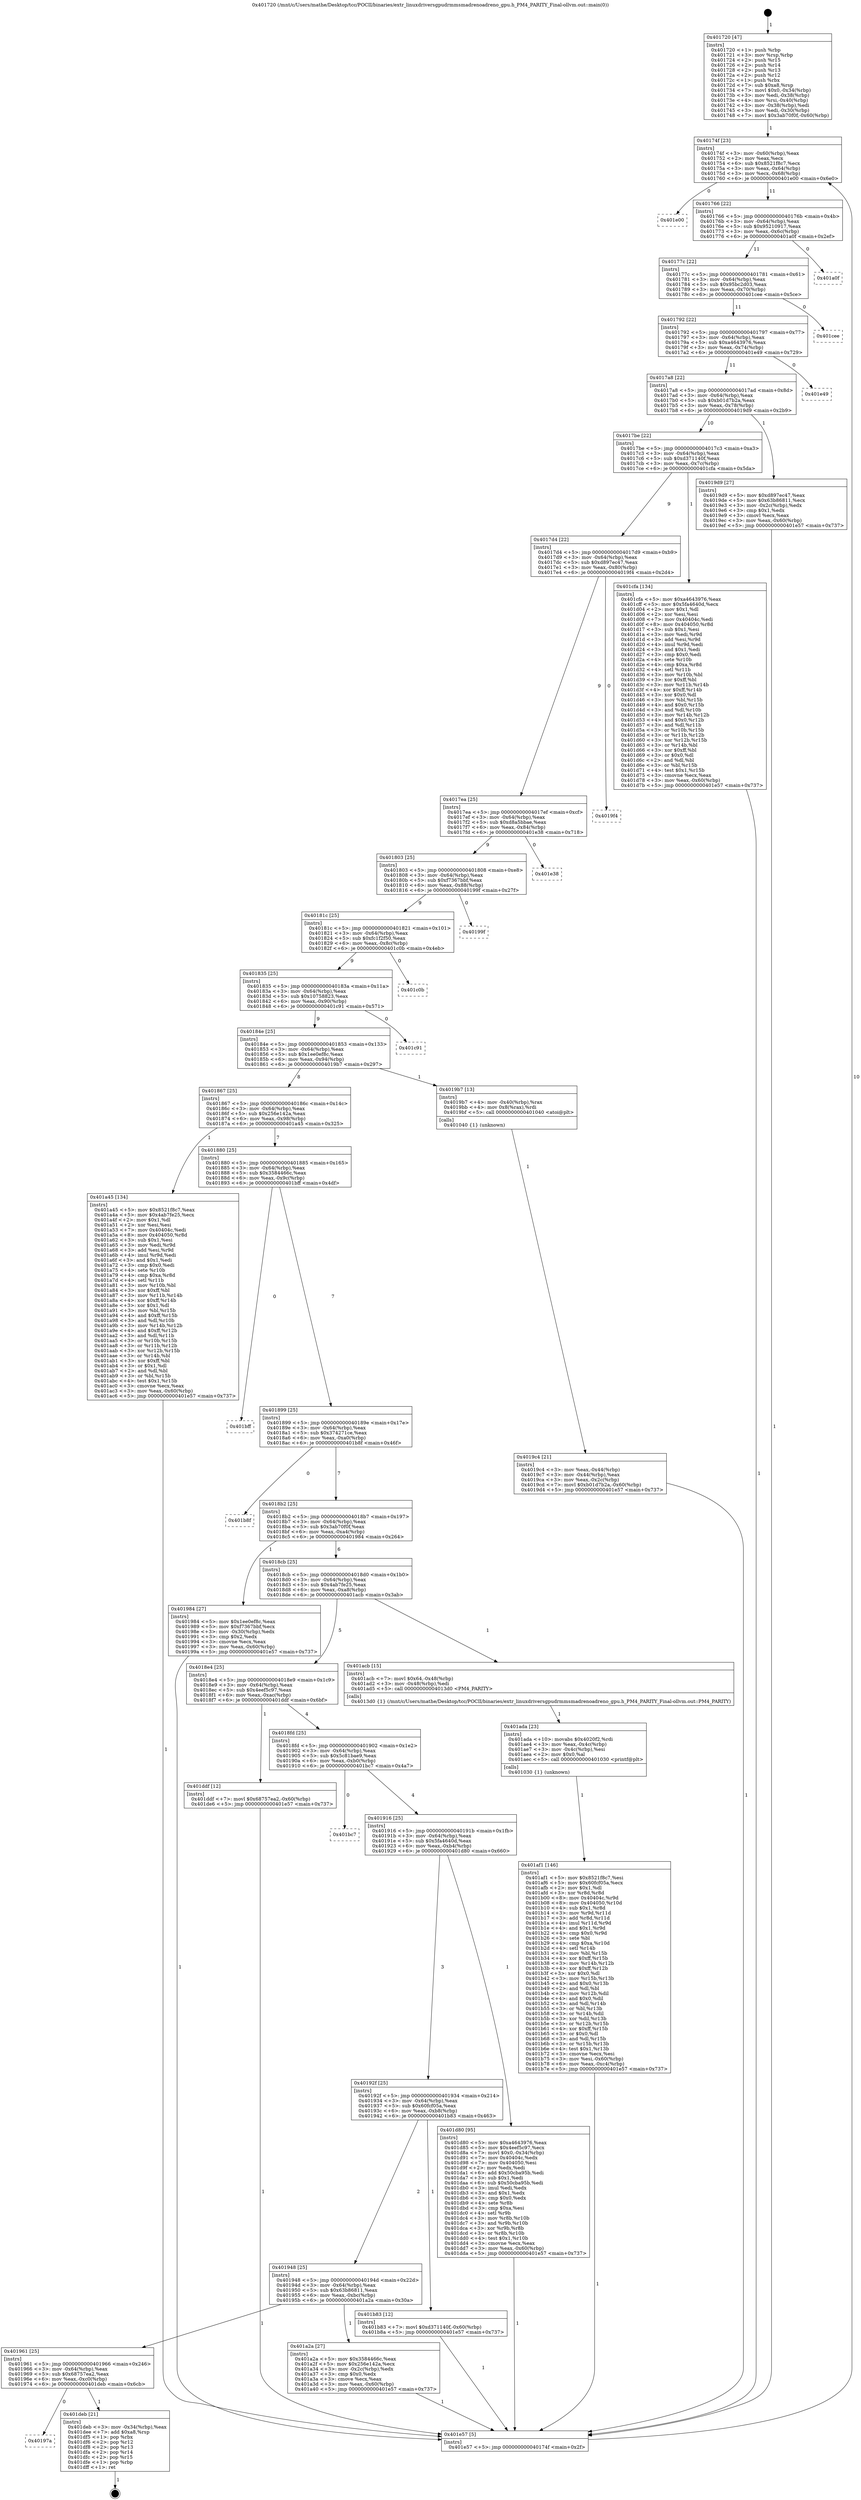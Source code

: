 digraph "0x401720" {
  label = "0x401720 (/mnt/c/Users/mathe/Desktop/tcc/POCII/binaries/extr_linuxdriversgpudrmmsmadrenoadreno_gpu.h_PM4_PARITY_Final-ollvm.out::main(0))"
  labelloc = "t"
  node[shape=record]

  Entry [label="",width=0.3,height=0.3,shape=circle,fillcolor=black,style=filled]
  "0x40174f" [label="{
     0x40174f [23]\l
     | [instrs]\l
     &nbsp;&nbsp;0x40174f \<+3\>: mov -0x60(%rbp),%eax\l
     &nbsp;&nbsp;0x401752 \<+2\>: mov %eax,%ecx\l
     &nbsp;&nbsp;0x401754 \<+6\>: sub $0x8521f8c7,%ecx\l
     &nbsp;&nbsp;0x40175a \<+3\>: mov %eax,-0x64(%rbp)\l
     &nbsp;&nbsp;0x40175d \<+3\>: mov %ecx,-0x68(%rbp)\l
     &nbsp;&nbsp;0x401760 \<+6\>: je 0000000000401e00 \<main+0x6e0\>\l
  }"]
  "0x401e00" [label="{
     0x401e00\l
  }", style=dashed]
  "0x401766" [label="{
     0x401766 [22]\l
     | [instrs]\l
     &nbsp;&nbsp;0x401766 \<+5\>: jmp 000000000040176b \<main+0x4b\>\l
     &nbsp;&nbsp;0x40176b \<+3\>: mov -0x64(%rbp),%eax\l
     &nbsp;&nbsp;0x40176e \<+5\>: sub $0x95210917,%eax\l
     &nbsp;&nbsp;0x401773 \<+3\>: mov %eax,-0x6c(%rbp)\l
     &nbsp;&nbsp;0x401776 \<+6\>: je 0000000000401a0f \<main+0x2ef\>\l
  }"]
  Exit [label="",width=0.3,height=0.3,shape=circle,fillcolor=black,style=filled,peripheries=2]
  "0x401a0f" [label="{
     0x401a0f\l
  }", style=dashed]
  "0x40177c" [label="{
     0x40177c [22]\l
     | [instrs]\l
     &nbsp;&nbsp;0x40177c \<+5\>: jmp 0000000000401781 \<main+0x61\>\l
     &nbsp;&nbsp;0x401781 \<+3\>: mov -0x64(%rbp),%eax\l
     &nbsp;&nbsp;0x401784 \<+5\>: sub $0x95bc2d03,%eax\l
     &nbsp;&nbsp;0x401789 \<+3\>: mov %eax,-0x70(%rbp)\l
     &nbsp;&nbsp;0x40178c \<+6\>: je 0000000000401cee \<main+0x5ce\>\l
  }"]
  "0x40197a" [label="{
     0x40197a\l
  }", style=dashed]
  "0x401cee" [label="{
     0x401cee\l
  }", style=dashed]
  "0x401792" [label="{
     0x401792 [22]\l
     | [instrs]\l
     &nbsp;&nbsp;0x401792 \<+5\>: jmp 0000000000401797 \<main+0x77\>\l
     &nbsp;&nbsp;0x401797 \<+3\>: mov -0x64(%rbp),%eax\l
     &nbsp;&nbsp;0x40179a \<+5\>: sub $0xa4643976,%eax\l
     &nbsp;&nbsp;0x40179f \<+3\>: mov %eax,-0x74(%rbp)\l
     &nbsp;&nbsp;0x4017a2 \<+6\>: je 0000000000401e49 \<main+0x729\>\l
  }"]
  "0x401deb" [label="{
     0x401deb [21]\l
     | [instrs]\l
     &nbsp;&nbsp;0x401deb \<+3\>: mov -0x34(%rbp),%eax\l
     &nbsp;&nbsp;0x401dee \<+7\>: add $0xa8,%rsp\l
     &nbsp;&nbsp;0x401df5 \<+1\>: pop %rbx\l
     &nbsp;&nbsp;0x401df6 \<+2\>: pop %r12\l
     &nbsp;&nbsp;0x401df8 \<+2\>: pop %r13\l
     &nbsp;&nbsp;0x401dfa \<+2\>: pop %r14\l
     &nbsp;&nbsp;0x401dfc \<+2\>: pop %r15\l
     &nbsp;&nbsp;0x401dfe \<+1\>: pop %rbp\l
     &nbsp;&nbsp;0x401dff \<+1\>: ret\l
  }"]
  "0x401e49" [label="{
     0x401e49\l
  }", style=dashed]
  "0x4017a8" [label="{
     0x4017a8 [22]\l
     | [instrs]\l
     &nbsp;&nbsp;0x4017a8 \<+5\>: jmp 00000000004017ad \<main+0x8d\>\l
     &nbsp;&nbsp;0x4017ad \<+3\>: mov -0x64(%rbp),%eax\l
     &nbsp;&nbsp;0x4017b0 \<+5\>: sub $0xb01d7b2a,%eax\l
     &nbsp;&nbsp;0x4017b5 \<+3\>: mov %eax,-0x78(%rbp)\l
     &nbsp;&nbsp;0x4017b8 \<+6\>: je 00000000004019d9 \<main+0x2b9\>\l
  }"]
  "0x401af1" [label="{
     0x401af1 [146]\l
     | [instrs]\l
     &nbsp;&nbsp;0x401af1 \<+5\>: mov $0x8521f8c7,%esi\l
     &nbsp;&nbsp;0x401af6 \<+5\>: mov $0x60fcf05a,%ecx\l
     &nbsp;&nbsp;0x401afb \<+2\>: mov $0x1,%dl\l
     &nbsp;&nbsp;0x401afd \<+3\>: xor %r8d,%r8d\l
     &nbsp;&nbsp;0x401b00 \<+8\>: mov 0x40404c,%r9d\l
     &nbsp;&nbsp;0x401b08 \<+8\>: mov 0x404050,%r10d\l
     &nbsp;&nbsp;0x401b10 \<+4\>: sub $0x1,%r8d\l
     &nbsp;&nbsp;0x401b14 \<+3\>: mov %r9d,%r11d\l
     &nbsp;&nbsp;0x401b17 \<+3\>: add %r8d,%r11d\l
     &nbsp;&nbsp;0x401b1a \<+4\>: imul %r11d,%r9d\l
     &nbsp;&nbsp;0x401b1e \<+4\>: and $0x1,%r9d\l
     &nbsp;&nbsp;0x401b22 \<+4\>: cmp $0x0,%r9d\l
     &nbsp;&nbsp;0x401b26 \<+3\>: sete %bl\l
     &nbsp;&nbsp;0x401b29 \<+4\>: cmp $0xa,%r10d\l
     &nbsp;&nbsp;0x401b2d \<+4\>: setl %r14b\l
     &nbsp;&nbsp;0x401b31 \<+3\>: mov %bl,%r15b\l
     &nbsp;&nbsp;0x401b34 \<+4\>: xor $0xff,%r15b\l
     &nbsp;&nbsp;0x401b38 \<+3\>: mov %r14b,%r12b\l
     &nbsp;&nbsp;0x401b3b \<+4\>: xor $0xff,%r12b\l
     &nbsp;&nbsp;0x401b3f \<+3\>: xor $0x0,%dl\l
     &nbsp;&nbsp;0x401b42 \<+3\>: mov %r15b,%r13b\l
     &nbsp;&nbsp;0x401b45 \<+4\>: and $0x0,%r13b\l
     &nbsp;&nbsp;0x401b49 \<+2\>: and %dl,%bl\l
     &nbsp;&nbsp;0x401b4b \<+3\>: mov %r12b,%dil\l
     &nbsp;&nbsp;0x401b4e \<+4\>: and $0x0,%dil\l
     &nbsp;&nbsp;0x401b52 \<+3\>: and %dl,%r14b\l
     &nbsp;&nbsp;0x401b55 \<+3\>: or %bl,%r13b\l
     &nbsp;&nbsp;0x401b58 \<+3\>: or %r14b,%dil\l
     &nbsp;&nbsp;0x401b5b \<+3\>: xor %dil,%r13b\l
     &nbsp;&nbsp;0x401b5e \<+3\>: or %r12b,%r15b\l
     &nbsp;&nbsp;0x401b61 \<+4\>: xor $0xff,%r15b\l
     &nbsp;&nbsp;0x401b65 \<+3\>: or $0x0,%dl\l
     &nbsp;&nbsp;0x401b68 \<+3\>: and %dl,%r15b\l
     &nbsp;&nbsp;0x401b6b \<+3\>: or %r15b,%r13b\l
     &nbsp;&nbsp;0x401b6e \<+4\>: test $0x1,%r13b\l
     &nbsp;&nbsp;0x401b72 \<+3\>: cmovne %ecx,%esi\l
     &nbsp;&nbsp;0x401b75 \<+3\>: mov %esi,-0x60(%rbp)\l
     &nbsp;&nbsp;0x401b78 \<+6\>: mov %eax,-0xc4(%rbp)\l
     &nbsp;&nbsp;0x401b7e \<+5\>: jmp 0000000000401e57 \<main+0x737\>\l
  }"]
  "0x4019d9" [label="{
     0x4019d9 [27]\l
     | [instrs]\l
     &nbsp;&nbsp;0x4019d9 \<+5\>: mov $0xd897ec47,%eax\l
     &nbsp;&nbsp;0x4019de \<+5\>: mov $0x63b86811,%ecx\l
     &nbsp;&nbsp;0x4019e3 \<+3\>: mov -0x2c(%rbp),%edx\l
     &nbsp;&nbsp;0x4019e6 \<+3\>: cmp $0x1,%edx\l
     &nbsp;&nbsp;0x4019e9 \<+3\>: cmovl %ecx,%eax\l
     &nbsp;&nbsp;0x4019ec \<+3\>: mov %eax,-0x60(%rbp)\l
     &nbsp;&nbsp;0x4019ef \<+5\>: jmp 0000000000401e57 \<main+0x737\>\l
  }"]
  "0x4017be" [label="{
     0x4017be [22]\l
     | [instrs]\l
     &nbsp;&nbsp;0x4017be \<+5\>: jmp 00000000004017c3 \<main+0xa3\>\l
     &nbsp;&nbsp;0x4017c3 \<+3\>: mov -0x64(%rbp),%eax\l
     &nbsp;&nbsp;0x4017c6 \<+5\>: sub $0xd371140f,%eax\l
     &nbsp;&nbsp;0x4017cb \<+3\>: mov %eax,-0x7c(%rbp)\l
     &nbsp;&nbsp;0x4017ce \<+6\>: je 0000000000401cfa \<main+0x5da\>\l
  }"]
  "0x401ada" [label="{
     0x401ada [23]\l
     | [instrs]\l
     &nbsp;&nbsp;0x401ada \<+10\>: movabs $0x4020f2,%rdi\l
     &nbsp;&nbsp;0x401ae4 \<+3\>: mov %eax,-0x4c(%rbp)\l
     &nbsp;&nbsp;0x401ae7 \<+3\>: mov -0x4c(%rbp),%esi\l
     &nbsp;&nbsp;0x401aea \<+2\>: mov $0x0,%al\l
     &nbsp;&nbsp;0x401aec \<+5\>: call 0000000000401030 \<printf@plt\>\l
     | [calls]\l
     &nbsp;&nbsp;0x401030 \{1\} (unknown)\l
  }"]
  "0x401cfa" [label="{
     0x401cfa [134]\l
     | [instrs]\l
     &nbsp;&nbsp;0x401cfa \<+5\>: mov $0xa4643976,%eax\l
     &nbsp;&nbsp;0x401cff \<+5\>: mov $0x5fa4640d,%ecx\l
     &nbsp;&nbsp;0x401d04 \<+2\>: mov $0x1,%dl\l
     &nbsp;&nbsp;0x401d06 \<+2\>: xor %esi,%esi\l
     &nbsp;&nbsp;0x401d08 \<+7\>: mov 0x40404c,%edi\l
     &nbsp;&nbsp;0x401d0f \<+8\>: mov 0x404050,%r8d\l
     &nbsp;&nbsp;0x401d17 \<+3\>: sub $0x1,%esi\l
     &nbsp;&nbsp;0x401d1a \<+3\>: mov %edi,%r9d\l
     &nbsp;&nbsp;0x401d1d \<+3\>: add %esi,%r9d\l
     &nbsp;&nbsp;0x401d20 \<+4\>: imul %r9d,%edi\l
     &nbsp;&nbsp;0x401d24 \<+3\>: and $0x1,%edi\l
     &nbsp;&nbsp;0x401d27 \<+3\>: cmp $0x0,%edi\l
     &nbsp;&nbsp;0x401d2a \<+4\>: sete %r10b\l
     &nbsp;&nbsp;0x401d2e \<+4\>: cmp $0xa,%r8d\l
     &nbsp;&nbsp;0x401d32 \<+4\>: setl %r11b\l
     &nbsp;&nbsp;0x401d36 \<+3\>: mov %r10b,%bl\l
     &nbsp;&nbsp;0x401d39 \<+3\>: xor $0xff,%bl\l
     &nbsp;&nbsp;0x401d3c \<+3\>: mov %r11b,%r14b\l
     &nbsp;&nbsp;0x401d3f \<+4\>: xor $0xff,%r14b\l
     &nbsp;&nbsp;0x401d43 \<+3\>: xor $0x0,%dl\l
     &nbsp;&nbsp;0x401d46 \<+3\>: mov %bl,%r15b\l
     &nbsp;&nbsp;0x401d49 \<+4\>: and $0x0,%r15b\l
     &nbsp;&nbsp;0x401d4d \<+3\>: and %dl,%r10b\l
     &nbsp;&nbsp;0x401d50 \<+3\>: mov %r14b,%r12b\l
     &nbsp;&nbsp;0x401d53 \<+4\>: and $0x0,%r12b\l
     &nbsp;&nbsp;0x401d57 \<+3\>: and %dl,%r11b\l
     &nbsp;&nbsp;0x401d5a \<+3\>: or %r10b,%r15b\l
     &nbsp;&nbsp;0x401d5d \<+3\>: or %r11b,%r12b\l
     &nbsp;&nbsp;0x401d60 \<+3\>: xor %r12b,%r15b\l
     &nbsp;&nbsp;0x401d63 \<+3\>: or %r14b,%bl\l
     &nbsp;&nbsp;0x401d66 \<+3\>: xor $0xff,%bl\l
     &nbsp;&nbsp;0x401d69 \<+3\>: or $0x0,%dl\l
     &nbsp;&nbsp;0x401d6c \<+2\>: and %dl,%bl\l
     &nbsp;&nbsp;0x401d6e \<+3\>: or %bl,%r15b\l
     &nbsp;&nbsp;0x401d71 \<+4\>: test $0x1,%r15b\l
     &nbsp;&nbsp;0x401d75 \<+3\>: cmovne %ecx,%eax\l
     &nbsp;&nbsp;0x401d78 \<+3\>: mov %eax,-0x60(%rbp)\l
     &nbsp;&nbsp;0x401d7b \<+5\>: jmp 0000000000401e57 \<main+0x737\>\l
  }"]
  "0x4017d4" [label="{
     0x4017d4 [22]\l
     | [instrs]\l
     &nbsp;&nbsp;0x4017d4 \<+5\>: jmp 00000000004017d9 \<main+0xb9\>\l
     &nbsp;&nbsp;0x4017d9 \<+3\>: mov -0x64(%rbp),%eax\l
     &nbsp;&nbsp;0x4017dc \<+5\>: sub $0xd897ec47,%eax\l
     &nbsp;&nbsp;0x4017e1 \<+3\>: mov %eax,-0x80(%rbp)\l
     &nbsp;&nbsp;0x4017e4 \<+6\>: je 00000000004019f4 \<main+0x2d4\>\l
  }"]
  "0x401961" [label="{
     0x401961 [25]\l
     | [instrs]\l
     &nbsp;&nbsp;0x401961 \<+5\>: jmp 0000000000401966 \<main+0x246\>\l
     &nbsp;&nbsp;0x401966 \<+3\>: mov -0x64(%rbp),%eax\l
     &nbsp;&nbsp;0x401969 \<+5\>: sub $0x68757ea2,%eax\l
     &nbsp;&nbsp;0x40196e \<+6\>: mov %eax,-0xc0(%rbp)\l
     &nbsp;&nbsp;0x401974 \<+6\>: je 0000000000401deb \<main+0x6cb\>\l
  }"]
  "0x4019f4" [label="{
     0x4019f4\l
  }", style=dashed]
  "0x4017ea" [label="{
     0x4017ea [25]\l
     | [instrs]\l
     &nbsp;&nbsp;0x4017ea \<+5\>: jmp 00000000004017ef \<main+0xcf\>\l
     &nbsp;&nbsp;0x4017ef \<+3\>: mov -0x64(%rbp),%eax\l
     &nbsp;&nbsp;0x4017f2 \<+5\>: sub $0xd8a5bbae,%eax\l
     &nbsp;&nbsp;0x4017f7 \<+6\>: mov %eax,-0x84(%rbp)\l
     &nbsp;&nbsp;0x4017fd \<+6\>: je 0000000000401e38 \<main+0x718\>\l
  }"]
  "0x401a2a" [label="{
     0x401a2a [27]\l
     | [instrs]\l
     &nbsp;&nbsp;0x401a2a \<+5\>: mov $0x3584466c,%eax\l
     &nbsp;&nbsp;0x401a2f \<+5\>: mov $0x256e142a,%ecx\l
     &nbsp;&nbsp;0x401a34 \<+3\>: mov -0x2c(%rbp),%edx\l
     &nbsp;&nbsp;0x401a37 \<+3\>: cmp $0x0,%edx\l
     &nbsp;&nbsp;0x401a3a \<+3\>: cmove %ecx,%eax\l
     &nbsp;&nbsp;0x401a3d \<+3\>: mov %eax,-0x60(%rbp)\l
     &nbsp;&nbsp;0x401a40 \<+5\>: jmp 0000000000401e57 \<main+0x737\>\l
  }"]
  "0x401e38" [label="{
     0x401e38\l
  }", style=dashed]
  "0x401803" [label="{
     0x401803 [25]\l
     | [instrs]\l
     &nbsp;&nbsp;0x401803 \<+5\>: jmp 0000000000401808 \<main+0xe8\>\l
     &nbsp;&nbsp;0x401808 \<+3\>: mov -0x64(%rbp),%eax\l
     &nbsp;&nbsp;0x40180b \<+5\>: sub $0xf7367bbf,%eax\l
     &nbsp;&nbsp;0x401810 \<+6\>: mov %eax,-0x88(%rbp)\l
     &nbsp;&nbsp;0x401816 \<+6\>: je 000000000040199f \<main+0x27f\>\l
  }"]
  "0x401948" [label="{
     0x401948 [25]\l
     | [instrs]\l
     &nbsp;&nbsp;0x401948 \<+5\>: jmp 000000000040194d \<main+0x22d\>\l
     &nbsp;&nbsp;0x40194d \<+3\>: mov -0x64(%rbp),%eax\l
     &nbsp;&nbsp;0x401950 \<+5\>: sub $0x63b86811,%eax\l
     &nbsp;&nbsp;0x401955 \<+6\>: mov %eax,-0xbc(%rbp)\l
     &nbsp;&nbsp;0x40195b \<+6\>: je 0000000000401a2a \<main+0x30a\>\l
  }"]
  "0x40199f" [label="{
     0x40199f\l
  }", style=dashed]
  "0x40181c" [label="{
     0x40181c [25]\l
     | [instrs]\l
     &nbsp;&nbsp;0x40181c \<+5\>: jmp 0000000000401821 \<main+0x101\>\l
     &nbsp;&nbsp;0x401821 \<+3\>: mov -0x64(%rbp),%eax\l
     &nbsp;&nbsp;0x401824 \<+5\>: sub $0xfc1f2f50,%eax\l
     &nbsp;&nbsp;0x401829 \<+6\>: mov %eax,-0x8c(%rbp)\l
     &nbsp;&nbsp;0x40182f \<+6\>: je 0000000000401c0b \<main+0x4eb\>\l
  }"]
  "0x401b83" [label="{
     0x401b83 [12]\l
     | [instrs]\l
     &nbsp;&nbsp;0x401b83 \<+7\>: movl $0xd371140f,-0x60(%rbp)\l
     &nbsp;&nbsp;0x401b8a \<+5\>: jmp 0000000000401e57 \<main+0x737\>\l
  }"]
  "0x401c0b" [label="{
     0x401c0b\l
  }", style=dashed]
  "0x401835" [label="{
     0x401835 [25]\l
     | [instrs]\l
     &nbsp;&nbsp;0x401835 \<+5\>: jmp 000000000040183a \<main+0x11a\>\l
     &nbsp;&nbsp;0x40183a \<+3\>: mov -0x64(%rbp),%eax\l
     &nbsp;&nbsp;0x40183d \<+5\>: sub $0x10758823,%eax\l
     &nbsp;&nbsp;0x401842 \<+6\>: mov %eax,-0x90(%rbp)\l
     &nbsp;&nbsp;0x401848 \<+6\>: je 0000000000401c91 \<main+0x571\>\l
  }"]
  "0x40192f" [label="{
     0x40192f [25]\l
     | [instrs]\l
     &nbsp;&nbsp;0x40192f \<+5\>: jmp 0000000000401934 \<main+0x214\>\l
     &nbsp;&nbsp;0x401934 \<+3\>: mov -0x64(%rbp),%eax\l
     &nbsp;&nbsp;0x401937 \<+5\>: sub $0x60fcf05a,%eax\l
     &nbsp;&nbsp;0x40193c \<+6\>: mov %eax,-0xb8(%rbp)\l
     &nbsp;&nbsp;0x401942 \<+6\>: je 0000000000401b83 \<main+0x463\>\l
  }"]
  "0x401c91" [label="{
     0x401c91\l
  }", style=dashed]
  "0x40184e" [label="{
     0x40184e [25]\l
     | [instrs]\l
     &nbsp;&nbsp;0x40184e \<+5\>: jmp 0000000000401853 \<main+0x133\>\l
     &nbsp;&nbsp;0x401853 \<+3\>: mov -0x64(%rbp),%eax\l
     &nbsp;&nbsp;0x401856 \<+5\>: sub $0x1ee0ef8c,%eax\l
     &nbsp;&nbsp;0x40185b \<+6\>: mov %eax,-0x94(%rbp)\l
     &nbsp;&nbsp;0x401861 \<+6\>: je 00000000004019b7 \<main+0x297\>\l
  }"]
  "0x401d80" [label="{
     0x401d80 [95]\l
     | [instrs]\l
     &nbsp;&nbsp;0x401d80 \<+5\>: mov $0xa4643976,%eax\l
     &nbsp;&nbsp;0x401d85 \<+5\>: mov $0x4eef5c97,%ecx\l
     &nbsp;&nbsp;0x401d8a \<+7\>: movl $0x0,-0x34(%rbp)\l
     &nbsp;&nbsp;0x401d91 \<+7\>: mov 0x40404c,%edx\l
     &nbsp;&nbsp;0x401d98 \<+7\>: mov 0x404050,%esi\l
     &nbsp;&nbsp;0x401d9f \<+2\>: mov %edx,%edi\l
     &nbsp;&nbsp;0x401da1 \<+6\>: add $0x50cba95b,%edi\l
     &nbsp;&nbsp;0x401da7 \<+3\>: sub $0x1,%edi\l
     &nbsp;&nbsp;0x401daa \<+6\>: sub $0x50cba95b,%edi\l
     &nbsp;&nbsp;0x401db0 \<+3\>: imul %edi,%edx\l
     &nbsp;&nbsp;0x401db3 \<+3\>: and $0x1,%edx\l
     &nbsp;&nbsp;0x401db6 \<+3\>: cmp $0x0,%edx\l
     &nbsp;&nbsp;0x401db9 \<+4\>: sete %r8b\l
     &nbsp;&nbsp;0x401dbd \<+3\>: cmp $0xa,%esi\l
     &nbsp;&nbsp;0x401dc0 \<+4\>: setl %r9b\l
     &nbsp;&nbsp;0x401dc4 \<+3\>: mov %r8b,%r10b\l
     &nbsp;&nbsp;0x401dc7 \<+3\>: and %r9b,%r10b\l
     &nbsp;&nbsp;0x401dca \<+3\>: xor %r9b,%r8b\l
     &nbsp;&nbsp;0x401dcd \<+3\>: or %r8b,%r10b\l
     &nbsp;&nbsp;0x401dd0 \<+4\>: test $0x1,%r10b\l
     &nbsp;&nbsp;0x401dd4 \<+3\>: cmovne %ecx,%eax\l
     &nbsp;&nbsp;0x401dd7 \<+3\>: mov %eax,-0x60(%rbp)\l
     &nbsp;&nbsp;0x401dda \<+5\>: jmp 0000000000401e57 \<main+0x737\>\l
  }"]
  "0x4019b7" [label="{
     0x4019b7 [13]\l
     | [instrs]\l
     &nbsp;&nbsp;0x4019b7 \<+4\>: mov -0x40(%rbp),%rax\l
     &nbsp;&nbsp;0x4019bb \<+4\>: mov 0x8(%rax),%rdi\l
     &nbsp;&nbsp;0x4019bf \<+5\>: call 0000000000401040 \<atoi@plt\>\l
     | [calls]\l
     &nbsp;&nbsp;0x401040 \{1\} (unknown)\l
  }"]
  "0x401867" [label="{
     0x401867 [25]\l
     | [instrs]\l
     &nbsp;&nbsp;0x401867 \<+5\>: jmp 000000000040186c \<main+0x14c\>\l
     &nbsp;&nbsp;0x40186c \<+3\>: mov -0x64(%rbp),%eax\l
     &nbsp;&nbsp;0x40186f \<+5\>: sub $0x256e142a,%eax\l
     &nbsp;&nbsp;0x401874 \<+6\>: mov %eax,-0x98(%rbp)\l
     &nbsp;&nbsp;0x40187a \<+6\>: je 0000000000401a45 \<main+0x325\>\l
  }"]
  "0x401916" [label="{
     0x401916 [25]\l
     | [instrs]\l
     &nbsp;&nbsp;0x401916 \<+5\>: jmp 000000000040191b \<main+0x1fb\>\l
     &nbsp;&nbsp;0x40191b \<+3\>: mov -0x64(%rbp),%eax\l
     &nbsp;&nbsp;0x40191e \<+5\>: sub $0x5fa4640d,%eax\l
     &nbsp;&nbsp;0x401923 \<+6\>: mov %eax,-0xb4(%rbp)\l
     &nbsp;&nbsp;0x401929 \<+6\>: je 0000000000401d80 \<main+0x660\>\l
  }"]
  "0x401a45" [label="{
     0x401a45 [134]\l
     | [instrs]\l
     &nbsp;&nbsp;0x401a45 \<+5\>: mov $0x8521f8c7,%eax\l
     &nbsp;&nbsp;0x401a4a \<+5\>: mov $0x4ab7fe25,%ecx\l
     &nbsp;&nbsp;0x401a4f \<+2\>: mov $0x1,%dl\l
     &nbsp;&nbsp;0x401a51 \<+2\>: xor %esi,%esi\l
     &nbsp;&nbsp;0x401a53 \<+7\>: mov 0x40404c,%edi\l
     &nbsp;&nbsp;0x401a5a \<+8\>: mov 0x404050,%r8d\l
     &nbsp;&nbsp;0x401a62 \<+3\>: sub $0x1,%esi\l
     &nbsp;&nbsp;0x401a65 \<+3\>: mov %edi,%r9d\l
     &nbsp;&nbsp;0x401a68 \<+3\>: add %esi,%r9d\l
     &nbsp;&nbsp;0x401a6b \<+4\>: imul %r9d,%edi\l
     &nbsp;&nbsp;0x401a6f \<+3\>: and $0x1,%edi\l
     &nbsp;&nbsp;0x401a72 \<+3\>: cmp $0x0,%edi\l
     &nbsp;&nbsp;0x401a75 \<+4\>: sete %r10b\l
     &nbsp;&nbsp;0x401a79 \<+4\>: cmp $0xa,%r8d\l
     &nbsp;&nbsp;0x401a7d \<+4\>: setl %r11b\l
     &nbsp;&nbsp;0x401a81 \<+3\>: mov %r10b,%bl\l
     &nbsp;&nbsp;0x401a84 \<+3\>: xor $0xff,%bl\l
     &nbsp;&nbsp;0x401a87 \<+3\>: mov %r11b,%r14b\l
     &nbsp;&nbsp;0x401a8a \<+4\>: xor $0xff,%r14b\l
     &nbsp;&nbsp;0x401a8e \<+3\>: xor $0x1,%dl\l
     &nbsp;&nbsp;0x401a91 \<+3\>: mov %bl,%r15b\l
     &nbsp;&nbsp;0x401a94 \<+4\>: and $0xff,%r15b\l
     &nbsp;&nbsp;0x401a98 \<+3\>: and %dl,%r10b\l
     &nbsp;&nbsp;0x401a9b \<+3\>: mov %r14b,%r12b\l
     &nbsp;&nbsp;0x401a9e \<+4\>: and $0xff,%r12b\l
     &nbsp;&nbsp;0x401aa2 \<+3\>: and %dl,%r11b\l
     &nbsp;&nbsp;0x401aa5 \<+3\>: or %r10b,%r15b\l
     &nbsp;&nbsp;0x401aa8 \<+3\>: or %r11b,%r12b\l
     &nbsp;&nbsp;0x401aab \<+3\>: xor %r12b,%r15b\l
     &nbsp;&nbsp;0x401aae \<+3\>: or %r14b,%bl\l
     &nbsp;&nbsp;0x401ab1 \<+3\>: xor $0xff,%bl\l
     &nbsp;&nbsp;0x401ab4 \<+3\>: or $0x1,%dl\l
     &nbsp;&nbsp;0x401ab7 \<+2\>: and %dl,%bl\l
     &nbsp;&nbsp;0x401ab9 \<+3\>: or %bl,%r15b\l
     &nbsp;&nbsp;0x401abc \<+4\>: test $0x1,%r15b\l
     &nbsp;&nbsp;0x401ac0 \<+3\>: cmovne %ecx,%eax\l
     &nbsp;&nbsp;0x401ac3 \<+3\>: mov %eax,-0x60(%rbp)\l
     &nbsp;&nbsp;0x401ac6 \<+5\>: jmp 0000000000401e57 \<main+0x737\>\l
  }"]
  "0x401880" [label="{
     0x401880 [25]\l
     | [instrs]\l
     &nbsp;&nbsp;0x401880 \<+5\>: jmp 0000000000401885 \<main+0x165\>\l
     &nbsp;&nbsp;0x401885 \<+3\>: mov -0x64(%rbp),%eax\l
     &nbsp;&nbsp;0x401888 \<+5\>: sub $0x3584466c,%eax\l
     &nbsp;&nbsp;0x40188d \<+6\>: mov %eax,-0x9c(%rbp)\l
     &nbsp;&nbsp;0x401893 \<+6\>: je 0000000000401bff \<main+0x4df\>\l
  }"]
  "0x401bc7" [label="{
     0x401bc7\l
  }", style=dashed]
  "0x401bff" [label="{
     0x401bff\l
  }", style=dashed]
  "0x401899" [label="{
     0x401899 [25]\l
     | [instrs]\l
     &nbsp;&nbsp;0x401899 \<+5\>: jmp 000000000040189e \<main+0x17e\>\l
     &nbsp;&nbsp;0x40189e \<+3\>: mov -0x64(%rbp),%eax\l
     &nbsp;&nbsp;0x4018a1 \<+5\>: sub $0x374271ce,%eax\l
     &nbsp;&nbsp;0x4018a6 \<+6\>: mov %eax,-0xa0(%rbp)\l
     &nbsp;&nbsp;0x4018ac \<+6\>: je 0000000000401b8f \<main+0x46f\>\l
  }"]
  "0x4018fd" [label="{
     0x4018fd [25]\l
     | [instrs]\l
     &nbsp;&nbsp;0x4018fd \<+5\>: jmp 0000000000401902 \<main+0x1e2\>\l
     &nbsp;&nbsp;0x401902 \<+3\>: mov -0x64(%rbp),%eax\l
     &nbsp;&nbsp;0x401905 \<+5\>: sub $0x5c81bae9,%eax\l
     &nbsp;&nbsp;0x40190a \<+6\>: mov %eax,-0xb0(%rbp)\l
     &nbsp;&nbsp;0x401910 \<+6\>: je 0000000000401bc7 \<main+0x4a7\>\l
  }"]
  "0x401b8f" [label="{
     0x401b8f\l
  }", style=dashed]
  "0x4018b2" [label="{
     0x4018b2 [25]\l
     | [instrs]\l
     &nbsp;&nbsp;0x4018b2 \<+5\>: jmp 00000000004018b7 \<main+0x197\>\l
     &nbsp;&nbsp;0x4018b7 \<+3\>: mov -0x64(%rbp),%eax\l
     &nbsp;&nbsp;0x4018ba \<+5\>: sub $0x3ab70f0f,%eax\l
     &nbsp;&nbsp;0x4018bf \<+6\>: mov %eax,-0xa4(%rbp)\l
     &nbsp;&nbsp;0x4018c5 \<+6\>: je 0000000000401984 \<main+0x264\>\l
  }"]
  "0x401ddf" [label="{
     0x401ddf [12]\l
     | [instrs]\l
     &nbsp;&nbsp;0x401ddf \<+7\>: movl $0x68757ea2,-0x60(%rbp)\l
     &nbsp;&nbsp;0x401de6 \<+5\>: jmp 0000000000401e57 \<main+0x737\>\l
  }"]
  "0x401984" [label="{
     0x401984 [27]\l
     | [instrs]\l
     &nbsp;&nbsp;0x401984 \<+5\>: mov $0x1ee0ef8c,%eax\l
     &nbsp;&nbsp;0x401989 \<+5\>: mov $0xf7367bbf,%ecx\l
     &nbsp;&nbsp;0x40198e \<+3\>: mov -0x30(%rbp),%edx\l
     &nbsp;&nbsp;0x401991 \<+3\>: cmp $0x2,%edx\l
     &nbsp;&nbsp;0x401994 \<+3\>: cmovne %ecx,%eax\l
     &nbsp;&nbsp;0x401997 \<+3\>: mov %eax,-0x60(%rbp)\l
     &nbsp;&nbsp;0x40199a \<+5\>: jmp 0000000000401e57 \<main+0x737\>\l
  }"]
  "0x4018cb" [label="{
     0x4018cb [25]\l
     | [instrs]\l
     &nbsp;&nbsp;0x4018cb \<+5\>: jmp 00000000004018d0 \<main+0x1b0\>\l
     &nbsp;&nbsp;0x4018d0 \<+3\>: mov -0x64(%rbp),%eax\l
     &nbsp;&nbsp;0x4018d3 \<+5\>: sub $0x4ab7fe25,%eax\l
     &nbsp;&nbsp;0x4018d8 \<+6\>: mov %eax,-0xa8(%rbp)\l
     &nbsp;&nbsp;0x4018de \<+6\>: je 0000000000401acb \<main+0x3ab\>\l
  }"]
  "0x401e57" [label="{
     0x401e57 [5]\l
     | [instrs]\l
     &nbsp;&nbsp;0x401e57 \<+5\>: jmp 000000000040174f \<main+0x2f\>\l
  }"]
  "0x401720" [label="{
     0x401720 [47]\l
     | [instrs]\l
     &nbsp;&nbsp;0x401720 \<+1\>: push %rbp\l
     &nbsp;&nbsp;0x401721 \<+3\>: mov %rsp,%rbp\l
     &nbsp;&nbsp;0x401724 \<+2\>: push %r15\l
     &nbsp;&nbsp;0x401726 \<+2\>: push %r14\l
     &nbsp;&nbsp;0x401728 \<+2\>: push %r13\l
     &nbsp;&nbsp;0x40172a \<+2\>: push %r12\l
     &nbsp;&nbsp;0x40172c \<+1\>: push %rbx\l
     &nbsp;&nbsp;0x40172d \<+7\>: sub $0xa8,%rsp\l
     &nbsp;&nbsp;0x401734 \<+7\>: movl $0x0,-0x34(%rbp)\l
     &nbsp;&nbsp;0x40173b \<+3\>: mov %edi,-0x38(%rbp)\l
     &nbsp;&nbsp;0x40173e \<+4\>: mov %rsi,-0x40(%rbp)\l
     &nbsp;&nbsp;0x401742 \<+3\>: mov -0x38(%rbp),%edi\l
     &nbsp;&nbsp;0x401745 \<+3\>: mov %edi,-0x30(%rbp)\l
     &nbsp;&nbsp;0x401748 \<+7\>: movl $0x3ab70f0f,-0x60(%rbp)\l
  }"]
  "0x4019c4" [label="{
     0x4019c4 [21]\l
     | [instrs]\l
     &nbsp;&nbsp;0x4019c4 \<+3\>: mov %eax,-0x44(%rbp)\l
     &nbsp;&nbsp;0x4019c7 \<+3\>: mov -0x44(%rbp),%eax\l
     &nbsp;&nbsp;0x4019ca \<+3\>: mov %eax,-0x2c(%rbp)\l
     &nbsp;&nbsp;0x4019cd \<+7\>: movl $0xb01d7b2a,-0x60(%rbp)\l
     &nbsp;&nbsp;0x4019d4 \<+5\>: jmp 0000000000401e57 \<main+0x737\>\l
  }"]
  "0x4018e4" [label="{
     0x4018e4 [25]\l
     | [instrs]\l
     &nbsp;&nbsp;0x4018e4 \<+5\>: jmp 00000000004018e9 \<main+0x1c9\>\l
     &nbsp;&nbsp;0x4018e9 \<+3\>: mov -0x64(%rbp),%eax\l
     &nbsp;&nbsp;0x4018ec \<+5\>: sub $0x4eef5c97,%eax\l
     &nbsp;&nbsp;0x4018f1 \<+6\>: mov %eax,-0xac(%rbp)\l
     &nbsp;&nbsp;0x4018f7 \<+6\>: je 0000000000401ddf \<main+0x6bf\>\l
  }"]
  "0x401acb" [label="{
     0x401acb [15]\l
     | [instrs]\l
     &nbsp;&nbsp;0x401acb \<+7\>: movl $0x64,-0x48(%rbp)\l
     &nbsp;&nbsp;0x401ad2 \<+3\>: mov -0x48(%rbp),%edi\l
     &nbsp;&nbsp;0x401ad5 \<+5\>: call 00000000004013d0 \<PM4_PARITY\>\l
     | [calls]\l
     &nbsp;&nbsp;0x4013d0 \{1\} (/mnt/c/Users/mathe/Desktop/tcc/POCII/binaries/extr_linuxdriversgpudrmmsmadrenoadreno_gpu.h_PM4_PARITY_Final-ollvm.out::PM4_PARITY)\l
  }"]
  Entry -> "0x401720" [label=" 1"]
  "0x40174f" -> "0x401e00" [label=" 0"]
  "0x40174f" -> "0x401766" [label=" 11"]
  "0x401deb" -> Exit [label=" 1"]
  "0x401766" -> "0x401a0f" [label=" 0"]
  "0x401766" -> "0x40177c" [label=" 11"]
  "0x401961" -> "0x40197a" [label=" 0"]
  "0x40177c" -> "0x401cee" [label=" 0"]
  "0x40177c" -> "0x401792" [label=" 11"]
  "0x401961" -> "0x401deb" [label=" 1"]
  "0x401792" -> "0x401e49" [label=" 0"]
  "0x401792" -> "0x4017a8" [label=" 11"]
  "0x401ddf" -> "0x401e57" [label=" 1"]
  "0x4017a8" -> "0x4019d9" [label=" 1"]
  "0x4017a8" -> "0x4017be" [label=" 10"]
  "0x401d80" -> "0x401e57" [label=" 1"]
  "0x4017be" -> "0x401cfa" [label=" 1"]
  "0x4017be" -> "0x4017d4" [label=" 9"]
  "0x401cfa" -> "0x401e57" [label=" 1"]
  "0x4017d4" -> "0x4019f4" [label=" 0"]
  "0x4017d4" -> "0x4017ea" [label=" 9"]
  "0x401b83" -> "0x401e57" [label=" 1"]
  "0x4017ea" -> "0x401e38" [label=" 0"]
  "0x4017ea" -> "0x401803" [label=" 9"]
  "0x401af1" -> "0x401e57" [label=" 1"]
  "0x401803" -> "0x40199f" [label=" 0"]
  "0x401803" -> "0x40181c" [label=" 9"]
  "0x401acb" -> "0x401ada" [label=" 1"]
  "0x40181c" -> "0x401c0b" [label=" 0"]
  "0x40181c" -> "0x401835" [label=" 9"]
  "0x401a45" -> "0x401e57" [label=" 1"]
  "0x401835" -> "0x401c91" [label=" 0"]
  "0x401835" -> "0x40184e" [label=" 9"]
  "0x401948" -> "0x401961" [label=" 1"]
  "0x40184e" -> "0x4019b7" [label=" 1"]
  "0x40184e" -> "0x401867" [label=" 8"]
  "0x401948" -> "0x401a2a" [label=" 1"]
  "0x401867" -> "0x401a45" [label=" 1"]
  "0x401867" -> "0x401880" [label=" 7"]
  "0x40192f" -> "0x401948" [label=" 2"]
  "0x401880" -> "0x401bff" [label=" 0"]
  "0x401880" -> "0x401899" [label=" 7"]
  "0x40192f" -> "0x401b83" [label=" 1"]
  "0x401899" -> "0x401b8f" [label=" 0"]
  "0x401899" -> "0x4018b2" [label=" 7"]
  "0x401916" -> "0x40192f" [label=" 3"]
  "0x4018b2" -> "0x401984" [label=" 1"]
  "0x4018b2" -> "0x4018cb" [label=" 6"]
  "0x401984" -> "0x401e57" [label=" 1"]
  "0x401720" -> "0x40174f" [label=" 1"]
  "0x401e57" -> "0x40174f" [label=" 10"]
  "0x4019b7" -> "0x4019c4" [label=" 1"]
  "0x4019c4" -> "0x401e57" [label=" 1"]
  "0x4019d9" -> "0x401e57" [label=" 1"]
  "0x401916" -> "0x401d80" [label=" 1"]
  "0x4018cb" -> "0x401acb" [label=" 1"]
  "0x4018cb" -> "0x4018e4" [label=" 5"]
  "0x401ada" -> "0x401af1" [label=" 1"]
  "0x4018e4" -> "0x401ddf" [label=" 1"]
  "0x4018e4" -> "0x4018fd" [label=" 4"]
  "0x401a2a" -> "0x401e57" [label=" 1"]
  "0x4018fd" -> "0x401bc7" [label=" 0"]
  "0x4018fd" -> "0x401916" [label=" 4"]
}
